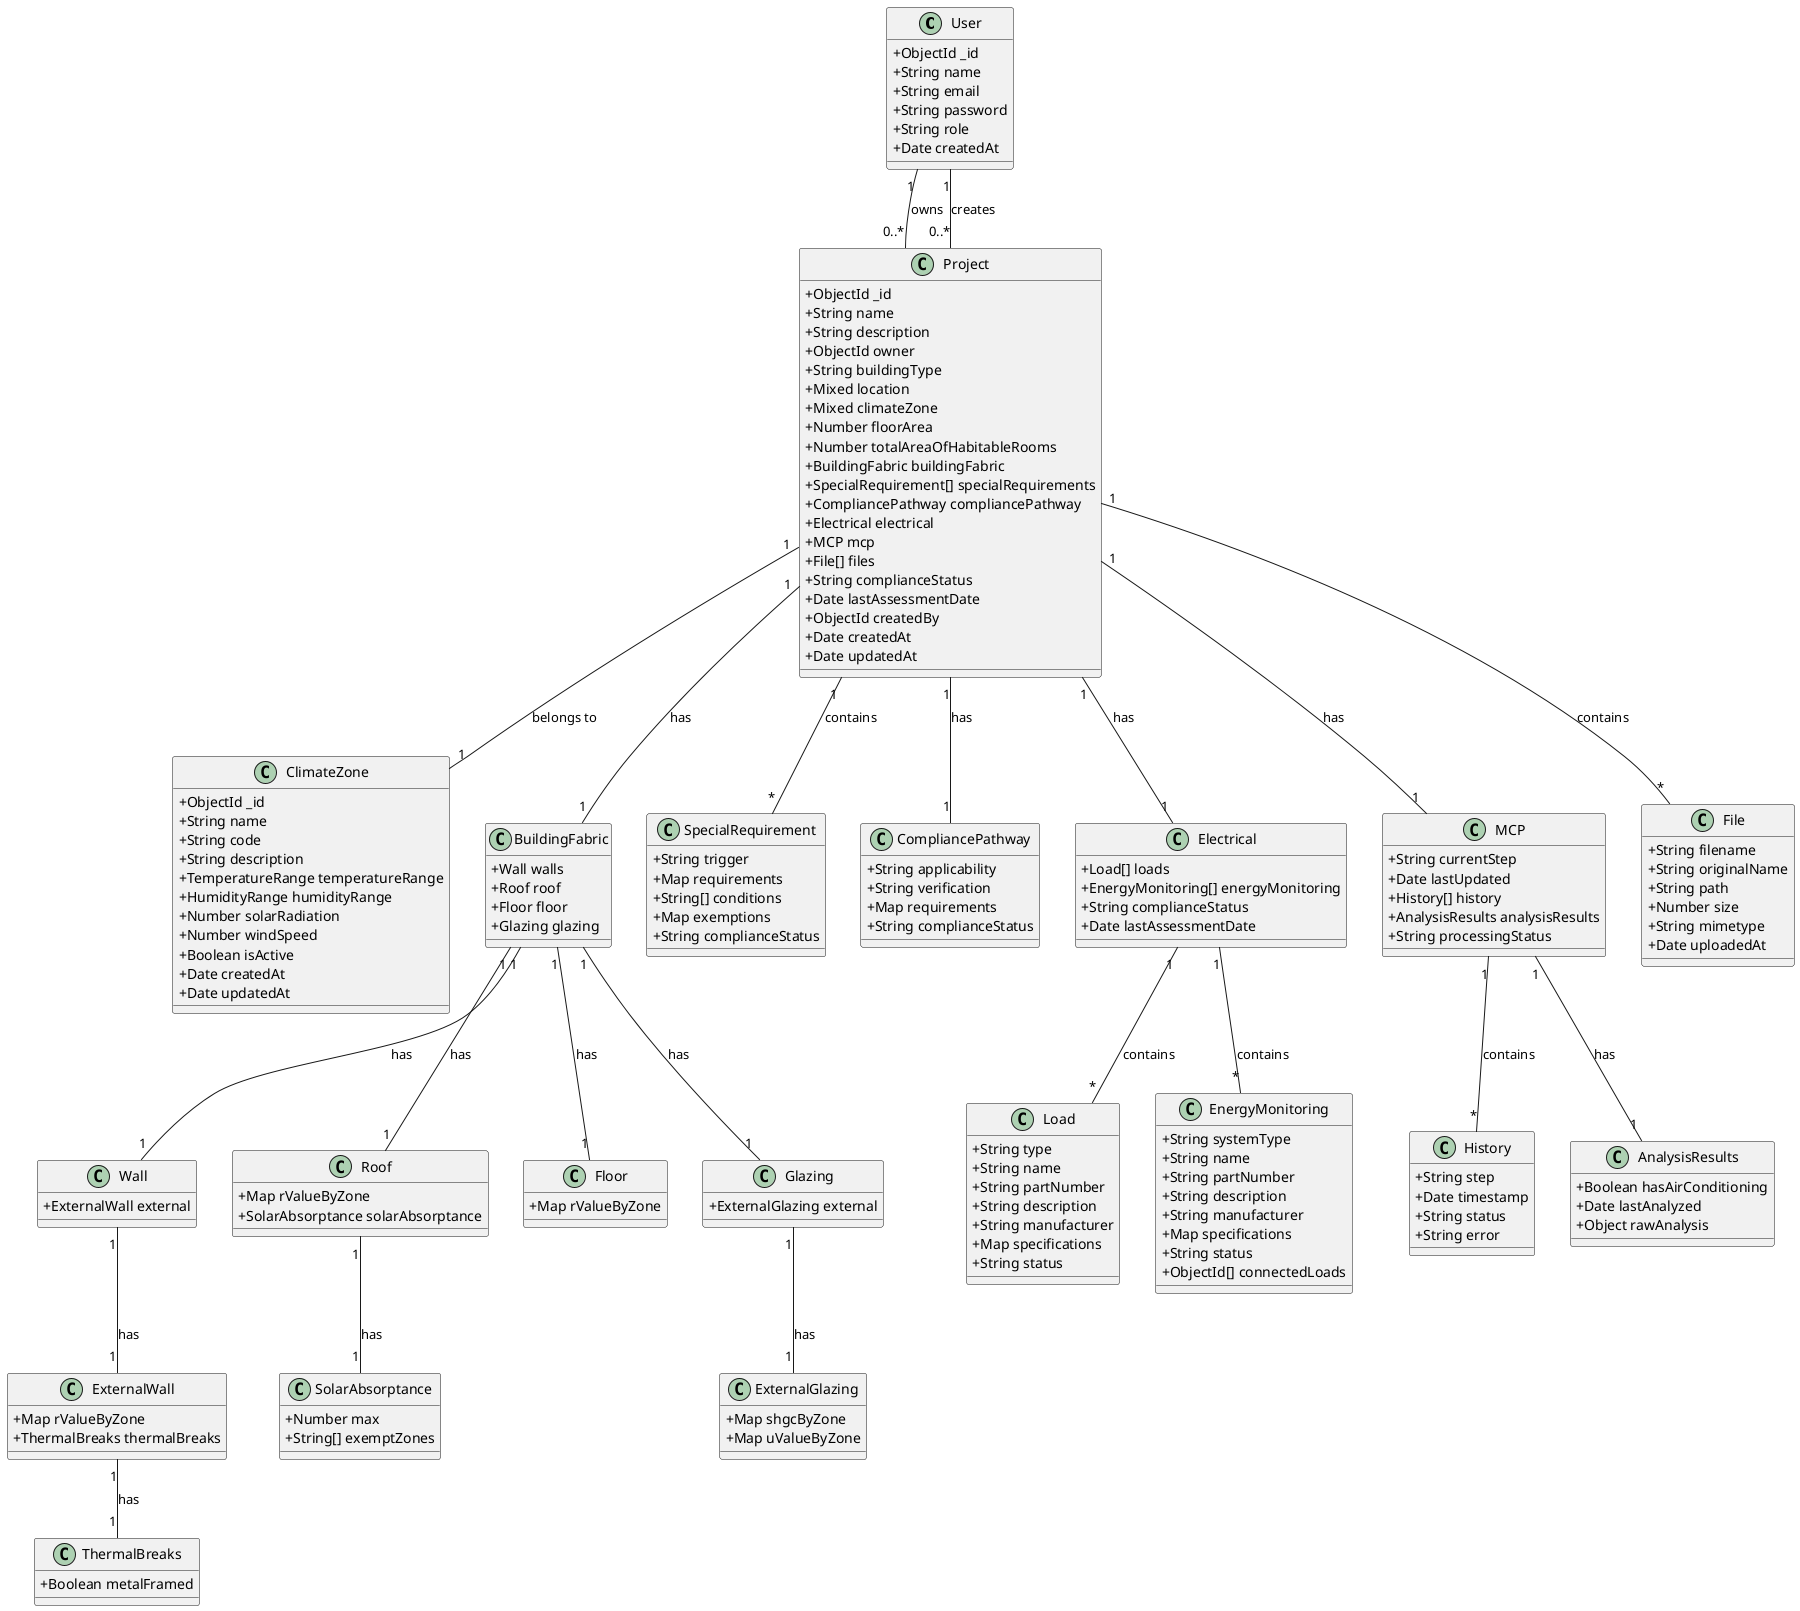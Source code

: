 @startuml
skinparam classAttributeIconSize 0

class User {
    +ObjectId _id
    +String name
    +String email
    +String password
    +String role
    +Date createdAt
}

class Project {
    +ObjectId _id
    +String name
    +String description
    +ObjectId owner
    +String buildingType
    +Mixed location
    +Mixed climateZone
    +Number floorArea
    +Number totalAreaOfHabitableRooms
    +BuildingFabric buildingFabric
    +SpecialRequirement[] specialRequirements
    +CompliancePathway compliancePathway
    +Electrical electrical
    +MCP mcp
    +File[] files
    +String complianceStatus
    +Date lastAssessmentDate
    +ObjectId createdBy
    +Date createdAt
    +Date updatedAt
}

class ClimateZone {
    +ObjectId _id
    +String name
    +String code
    +String description
    +TemperatureRange temperatureRange
    +HumidityRange humidityRange
    +Number solarRadiation
    +Number windSpeed
    +Boolean isActive
    +Date createdAt
    +Date updatedAt
}

class BuildingFabric {
    +Wall walls
    +Roof roof
    +Floor floor
    +Glazing glazing
}

class Wall {
    +ExternalWall external
}

class ExternalWall {
    +Map rValueByZone
    +ThermalBreaks thermalBreaks
}

class ThermalBreaks {
    +Boolean metalFramed
}

class Roof {
    +Map rValueByZone
    +SolarAbsorptance solarAbsorptance
}

class SolarAbsorptance {
    +Number max
    +String[] exemptZones
}

class Floor {
    +Map rValueByZone
}

class Glazing {
    +ExternalGlazing external
}

class ExternalGlazing {
    +Map shgcByZone
    +Map uValueByZone
}

class SpecialRequirement {
    +String trigger
    +Map requirements
    +String[] conditions
    +Map exemptions
    +String complianceStatus
}

class CompliancePathway {
    +String applicability
    +String verification
    +Map requirements
    +String complianceStatus
}

class Electrical {
    +Load[] loads
    +EnergyMonitoring[] energyMonitoring
    +String complianceStatus
    +Date lastAssessmentDate
}

class Load {
    +String type
    +String name
    +String partNumber
    +String description
    +String manufacturer
    +Map specifications
    +String status
}

class EnergyMonitoring {
    +String systemType
    +String name
    +String partNumber
    +String description
    +String manufacturer
    +Map specifications
    +String status
    +ObjectId[] connectedLoads
}

class MCP {
    +String currentStep
    +Date lastUpdated
    +History[] history
    +AnalysisResults analysisResults
    +String processingStatus
}

class History {
    +String step
    +Date timestamp
    +String status
    +String error
}

class AnalysisResults {
    +Boolean hasAirConditioning
    +Date lastAnalyzed
    +Object rawAnalysis
}

class File {
    +String filename
    +String originalName
    +String path
    +Number size
    +String mimetype
    +Date uploadedAt
}

' Relationships
User "1" -- "0..*" Project : owns
User "1" -- "0..*" Project : creates
Project "1" -- "1" ClimateZone : belongs to
Project "1" -- "1" BuildingFabric : has
Project "1" -- "*" SpecialRequirement : contains
Project "1" -- "1" CompliancePathway : has
Project "1" -- "1" Electrical : has
Project "1" -- "1" MCP : has
Project "1" -- "*" File : contains

BuildingFabric "1" -- "1" Wall : has
BuildingFabric "1" -- "1" Roof : has
BuildingFabric "1" -- "1" Floor : has
BuildingFabric "1" -- "1" Glazing : has

Wall "1" -- "1" ExternalWall : has
ExternalWall "1" -- "1" ThermalBreaks : has

Roof "1" -- "1" SolarAbsorptance : has
Glazing "1" -- "1" ExternalGlazing : has

Electrical "1" -- "*" Load : contains
Electrical "1" -- "*" EnergyMonitoring : contains

MCP "1" -- "*" History : contains
MCP "1" -- "1" AnalysisResults : has

@enduml